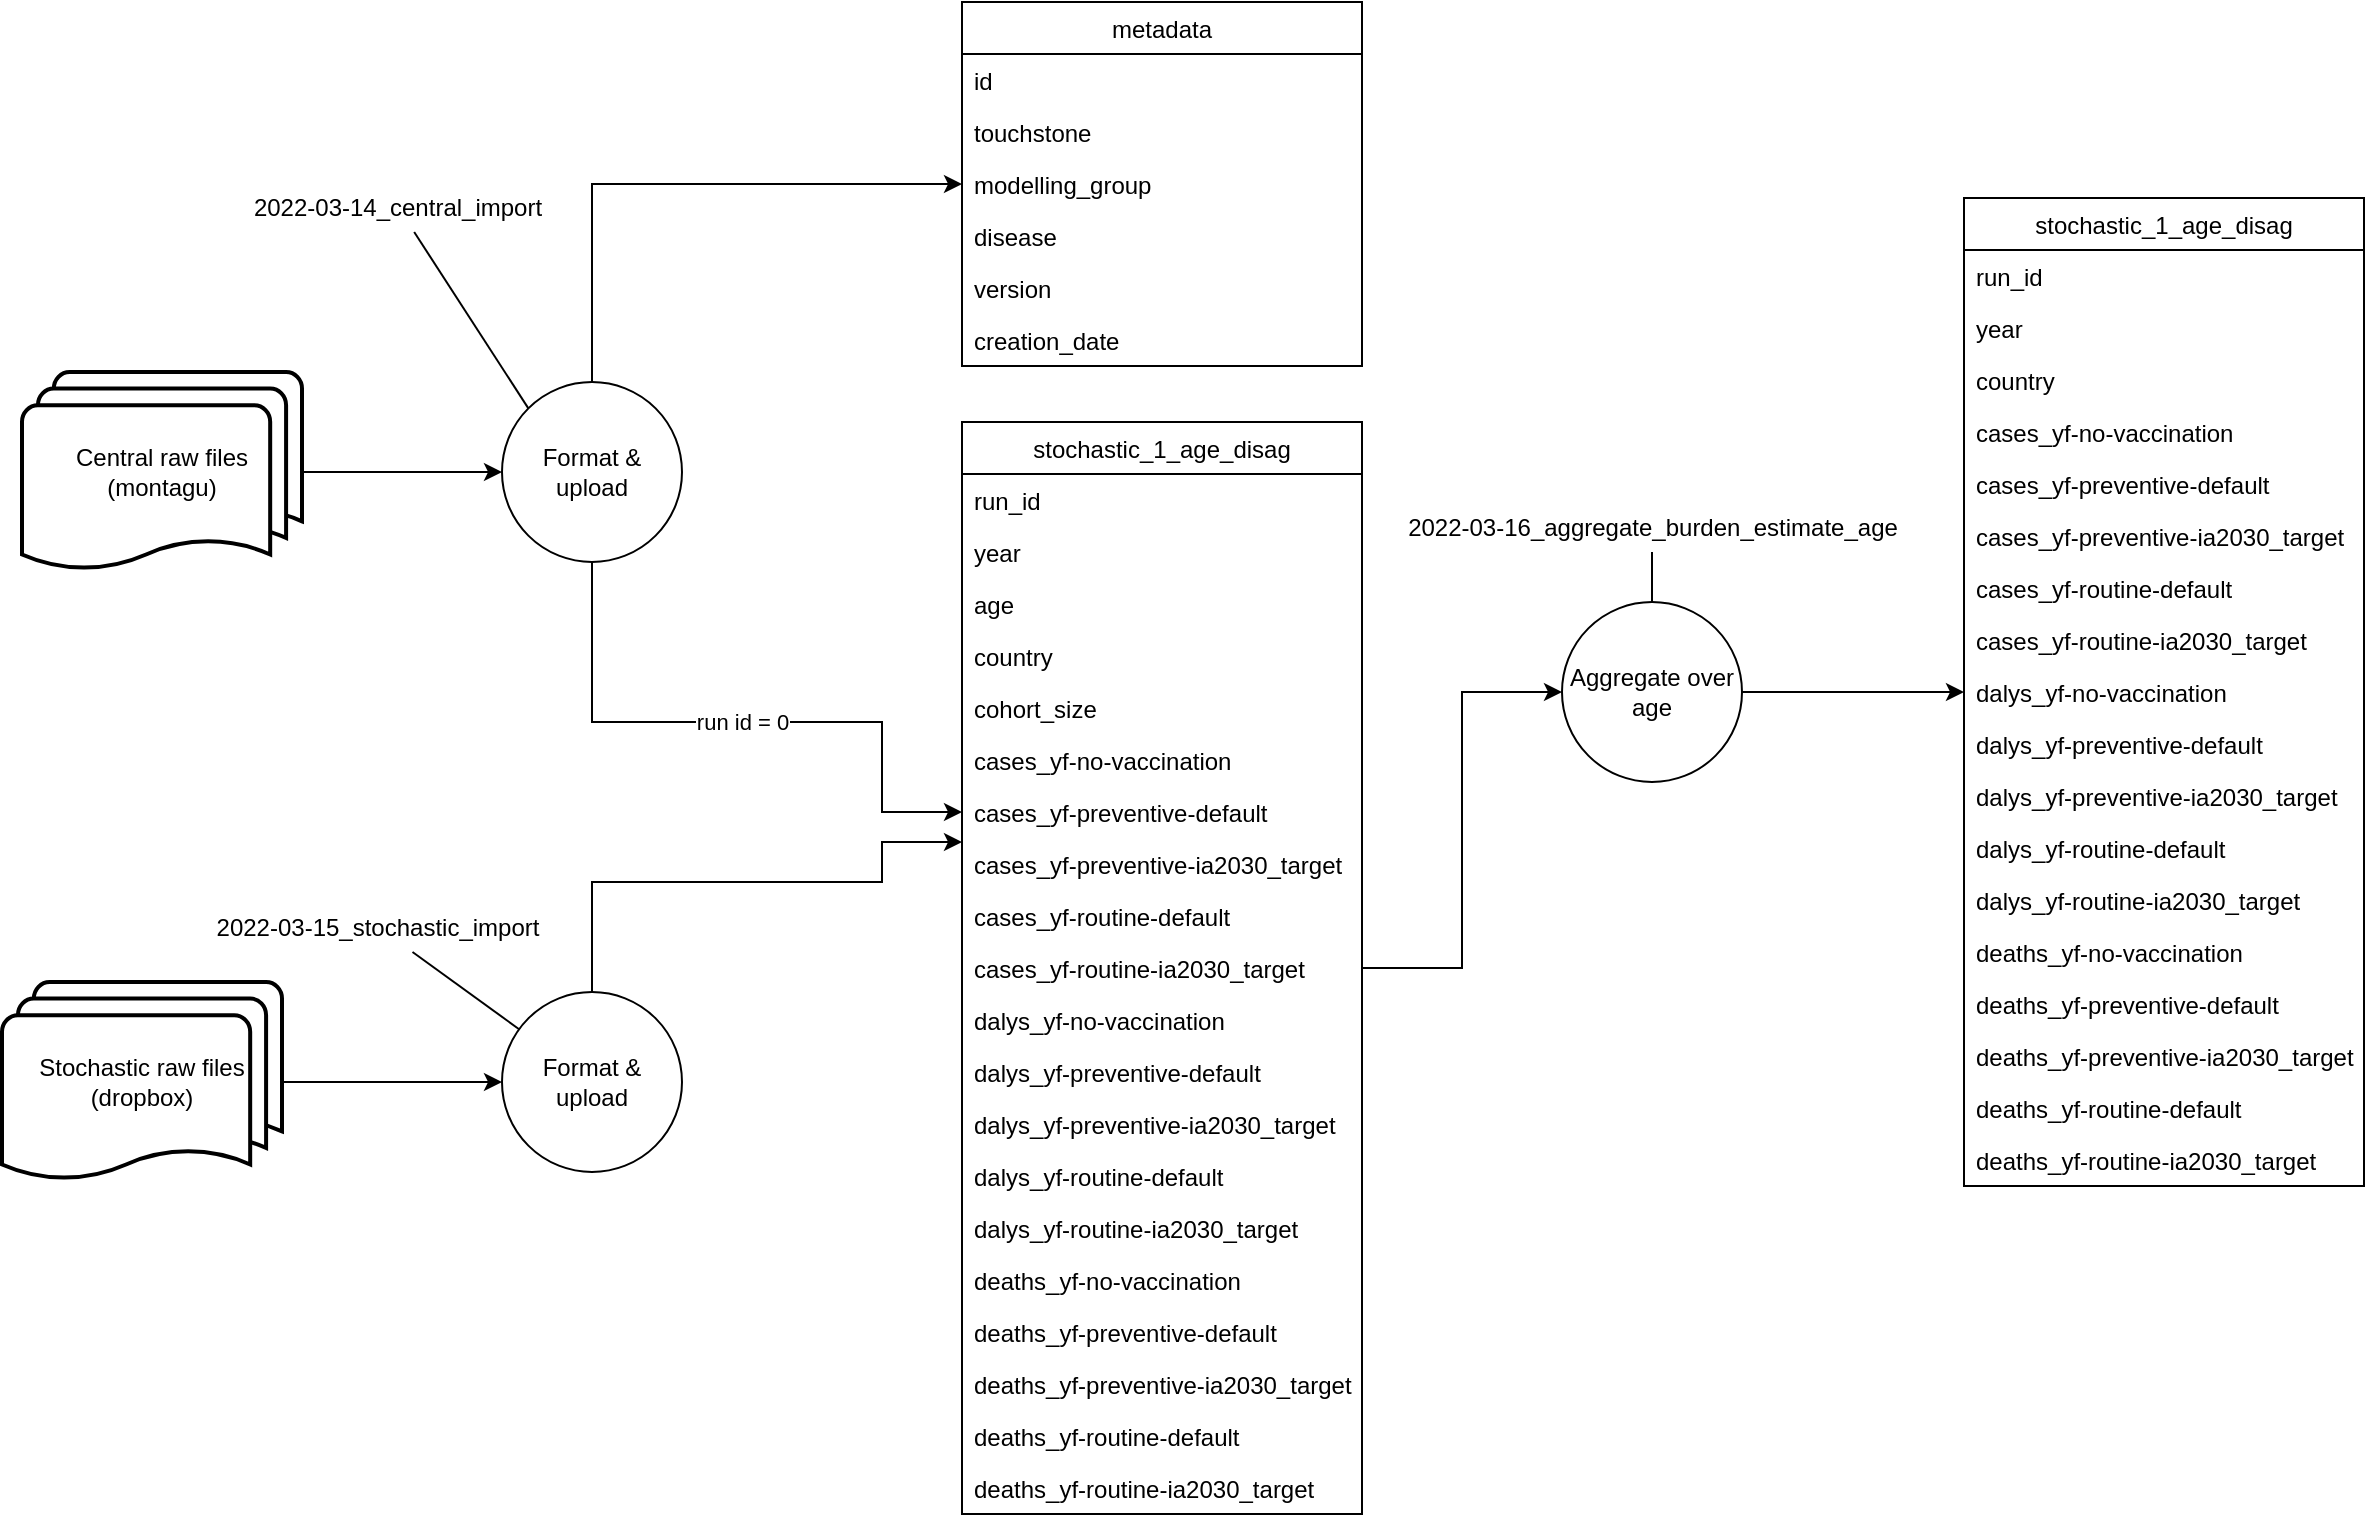 <mxfile version="16.5.1" type="device"><diagram id="mGxD8xT4z-HSewU-faGQ" name="Page-1"><mxGraphModel dx="1350" dy="878" grid="1" gridSize="10" guides="1" tooltips="1" connect="1" arrows="1" fold="1" page="1" pageScale="1" pageWidth="827" pageHeight="1169" math="0" shadow="0"><root><mxCell id="0"/><mxCell id="1" parent="0"/><mxCell id="gCDxa2Zwygsy5dwFKKMd-66" style="edgeStyle=orthogonalEdgeStyle;rounded=0;orthogonalLoop=1;jettySize=auto;html=1;" edge="1" parent="1" source="gCDxa2Zwygsy5dwFKKMd-1" target="gCDxa2Zwygsy5dwFKKMd-3"><mxGeometry relative="1" as="geometry"/></mxCell><mxCell id="gCDxa2Zwygsy5dwFKKMd-1" value="Stochastic raw files&lt;br&gt;(dropbox)" style="strokeWidth=2;html=1;shape=mxgraph.flowchart.multi-document;whiteSpace=wrap;" vertex="1" parent="1"><mxGeometry x="60" y="580" width="140" height="100" as="geometry"/></mxCell><mxCell id="gCDxa2Zwygsy5dwFKKMd-65" style="edgeStyle=orthogonalEdgeStyle;rounded=0;orthogonalLoop=1;jettySize=auto;html=1;" edge="1" parent="1" source="gCDxa2Zwygsy5dwFKKMd-2" target="gCDxa2Zwygsy5dwFKKMd-4"><mxGeometry relative="1" as="geometry"/></mxCell><mxCell id="gCDxa2Zwygsy5dwFKKMd-2" value="Central raw files&lt;br&gt;(montagu)" style="strokeWidth=2;html=1;shape=mxgraph.flowchart.multi-document;whiteSpace=wrap;" vertex="1" parent="1"><mxGeometry x="70" y="275" width="140" height="100" as="geometry"/></mxCell><mxCell id="gCDxa2Zwygsy5dwFKKMd-64" style="edgeStyle=orthogonalEdgeStyle;rounded=0;orthogonalLoop=1;jettySize=auto;html=1;" edge="1" parent="1" source="gCDxa2Zwygsy5dwFKKMd-3" target="gCDxa2Zwygsy5dwFKKMd-18"><mxGeometry relative="1" as="geometry"><Array as="points"><mxPoint x="355" y="530"/><mxPoint x="500" y="530"/><mxPoint x="500" y="510"/></Array></mxGeometry></mxCell><mxCell id="gCDxa2Zwygsy5dwFKKMd-3" value="Format &amp;amp; upload" style="ellipse;whiteSpace=wrap;html=1;aspect=fixed;" vertex="1" parent="1"><mxGeometry x="310" y="585" width="90" height="90" as="geometry"/></mxCell><mxCell id="gCDxa2Zwygsy5dwFKKMd-61" style="edgeStyle=orthogonalEdgeStyle;rounded=0;orthogonalLoop=1;jettySize=auto;html=1;" edge="1" parent="1" source="gCDxa2Zwygsy5dwFKKMd-4" target="gCDxa2Zwygsy5dwFKKMd-43"><mxGeometry relative="1" as="geometry"/></mxCell><mxCell id="gCDxa2Zwygsy5dwFKKMd-62" value="run id = 0" style="edgeStyle=orthogonalEdgeStyle;rounded=0;orthogonalLoop=1;jettySize=auto;html=1;" edge="1" parent="1" source="gCDxa2Zwygsy5dwFKKMd-4" target="gCDxa2Zwygsy5dwFKKMd-23"><mxGeometry relative="1" as="geometry"><Array as="points"><mxPoint x="355" y="450"/><mxPoint x="500" y="450"/><mxPoint x="500" y="495"/></Array></mxGeometry></mxCell><mxCell id="gCDxa2Zwygsy5dwFKKMd-4" value="Format &amp;amp; upload" style="ellipse;whiteSpace=wrap;html=1;aspect=fixed;" vertex="1" parent="1"><mxGeometry x="310" y="280" width="90" height="90" as="geometry"/></mxCell><mxCell id="gCDxa2Zwygsy5dwFKKMd-89" style="edgeStyle=orthogonalEdgeStyle;rounded=0;orthogonalLoop=1;jettySize=auto;html=1;entryX=0;entryY=0.5;entryDx=0;entryDy=0;" edge="1" parent="1" source="gCDxa2Zwygsy5dwFKKMd-18" target="gCDxa2Zwygsy5dwFKKMd-88"><mxGeometry relative="1" as="geometry"/></mxCell><mxCell id="gCDxa2Zwygsy5dwFKKMd-18" value="stochastic_1_age_disag" style="swimlane;fontStyle=0;childLayout=stackLayout;horizontal=1;startSize=26;fillColor=none;horizontalStack=0;resizeParent=1;resizeParentMax=0;resizeLast=0;collapsible=1;marginBottom=0;" vertex="1" parent="1"><mxGeometry x="540" y="300" width="200" height="546" as="geometry"><mxRectangle x="490" y="370" width="50" height="26" as="alternateBounds"/></mxGeometry></mxCell><mxCell id="gCDxa2Zwygsy5dwFKKMd-21" value="run_id" style="text;strokeColor=none;fillColor=none;align=left;verticalAlign=top;spacingLeft=4;spacingRight=4;overflow=hidden;rotatable=0;points=[[0,0.5],[1,0.5]];portConstraint=eastwest;" vertex="1" parent="gCDxa2Zwygsy5dwFKKMd-18"><mxGeometry y="26" width="200" height="26" as="geometry"/></mxCell><mxCell id="gCDxa2Zwygsy5dwFKKMd-19" value="year" style="text;strokeColor=none;fillColor=none;align=left;verticalAlign=top;spacingLeft=4;spacingRight=4;overflow=hidden;rotatable=0;points=[[0,0.5],[1,0.5]];portConstraint=eastwest;" vertex="1" parent="gCDxa2Zwygsy5dwFKKMd-18"><mxGeometry y="52" width="200" height="26" as="geometry"/></mxCell><mxCell id="gCDxa2Zwygsy5dwFKKMd-31" value="age" style="text;strokeColor=none;fillColor=none;align=left;verticalAlign=top;spacingLeft=4;spacingRight=4;overflow=hidden;rotatable=0;points=[[0,0.5],[1,0.5]];portConstraint=eastwest;" vertex="1" parent="gCDxa2Zwygsy5dwFKKMd-18"><mxGeometry y="78" width="200" height="26" as="geometry"/></mxCell><mxCell id="gCDxa2Zwygsy5dwFKKMd-20" value="country" style="text;strokeColor=none;fillColor=none;align=left;verticalAlign=top;spacingLeft=4;spacingRight=4;overflow=hidden;rotatable=0;points=[[0,0.5],[1,0.5]];portConstraint=eastwest;" vertex="1" parent="gCDxa2Zwygsy5dwFKKMd-18"><mxGeometry y="104" width="200" height="26" as="geometry"/></mxCell><mxCell id="gCDxa2Zwygsy5dwFKKMd-32" value="cohort_size" style="text;strokeColor=none;fillColor=none;align=left;verticalAlign=top;spacingLeft=4;spacingRight=4;overflow=hidden;rotatable=0;points=[[0,0.5],[1,0.5]];portConstraint=eastwest;" vertex="1" parent="gCDxa2Zwygsy5dwFKKMd-18"><mxGeometry y="130" width="200" height="26" as="geometry"/></mxCell><mxCell id="gCDxa2Zwygsy5dwFKKMd-22" value="cases_yf-no-vaccination" style="text;strokeColor=none;fillColor=none;align=left;verticalAlign=top;spacingLeft=4;spacingRight=4;overflow=hidden;rotatable=0;points=[[0,0.5],[1,0.5]];portConstraint=eastwest;" vertex="1" parent="gCDxa2Zwygsy5dwFKKMd-18"><mxGeometry y="156" width="200" height="26" as="geometry"/></mxCell><mxCell id="gCDxa2Zwygsy5dwFKKMd-23" value="cases_yf-preventive-default" style="text;strokeColor=none;fillColor=none;align=left;verticalAlign=top;spacingLeft=4;spacingRight=4;overflow=hidden;rotatable=0;points=[[0,0.5],[1,0.5]];portConstraint=eastwest;" vertex="1" parent="gCDxa2Zwygsy5dwFKKMd-18"><mxGeometry y="182" width="200" height="26" as="geometry"/></mxCell><mxCell id="gCDxa2Zwygsy5dwFKKMd-24" value="cases_yf-preventive-ia2030_target" style="text;strokeColor=none;fillColor=none;align=left;verticalAlign=top;spacingLeft=4;spacingRight=4;overflow=hidden;rotatable=0;points=[[0,0.5],[1,0.5]];portConstraint=eastwest;" vertex="1" parent="gCDxa2Zwygsy5dwFKKMd-18"><mxGeometry y="208" width="200" height="26" as="geometry"/></mxCell><mxCell id="gCDxa2Zwygsy5dwFKKMd-25" value="cases_yf-routine-default" style="text;strokeColor=none;fillColor=none;align=left;verticalAlign=top;spacingLeft=4;spacingRight=4;overflow=hidden;rotatable=0;points=[[0,0.5],[1,0.5]];portConstraint=eastwest;" vertex="1" parent="gCDxa2Zwygsy5dwFKKMd-18"><mxGeometry y="234" width="200" height="26" as="geometry"/></mxCell><mxCell id="gCDxa2Zwygsy5dwFKKMd-26" value="cases_yf-routine-ia2030_target" style="text;strokeColor=none;fillColor=none;align=left;verticalAlign=top;spacingLeft=4;spacingRight=4;overflow=hidden;rotatable=0;points=[[0,0.5],[1,0.5]];portConstraint=eastwest;" vertex="1" parent="gCDxa2Zwygsy5dwFKKMd-18"><mxGeometry y="260" width="200" height="26" as="geometry"/></mxCell><mxCell id="gCDxa2Zwygsy5dwFKKMd-27" value="dalys_yf-no-vaccination" style="text;strokeColor=none;fillColor=none;align=left;verticalAlign=top;spacingLeft=4;spacingRight=4;overflow=hidden;rotatable=0;points=[[0,0.5],[1,0.5]];portConstraint=eastwest;" vertex="1" parent="gCDxa2Zwygsy5dwFKKMd-18"><mxGeometry y="286" width="200" height="26" as="geometry"/></mxCell><mxCell id="gCDxa2Zwygsy5dwFKKMd-28" value="dalys_yf-preventive-default" style="text;strokeColor=none;fillColor=none;align=left;verticalAlign=top;spacingLeft=4;spacingRight=4;overflow=hidden;rotatable=0;points=[[0,0.5],[1,0.5]];portConstraint=eastwest;" vertex="1" parent="gCDxa2Zwygsy5dwFKKMd-18"><mxGeometry y="312" width="200" height="26" as="geometry"/></mxCell><mxCell id="gCDxa2Zwygsy5dwFKKMd-29" value="dalys_yf-preventive-ia2030_target" style="text;strokeColor=none;fillColor=none;align=left;verticalAlign=top;spacingLeft=4;spacingRight=4;overflow=hidden;rotatable=0;points=[[0,0.5],[1,0.5]];portConstraint=eastwest;" vertex="1" parent="gCDxa2Zwygsy5dwFKKMd-18"><mxGeometry y="338" width="200" height="26" as="geometry"/></mxCell><mxCell id="gCDxa2Zwygsy5dwFKKMd-30" value="dalys_yf-routine-default" style="text;strokeColor=none;fillColor=none;align=left;verticalAlign=top;spacingLeft=4;spacingRight=4;overflow=hidden;rotatable=0;points=[[0,0.5],[1,0.5]];portConstraint=eastwest;" vertex="1" parent="gCDxa2Zwygsy5dwFKKMd-18"><mxGeometry y="364" width="200" height="26" as="geometry"/></mxCell><mxCell id="gCDxa2Zwygsy5dwFKKMd-33" value="dalys_yf-routine-ia2030_target" style="text;strokeColor=none;fillColor=none;align=left;verticalAlign=top;spacingLeft=4;spacingRight=4;overflow=hidden;rotatable=0;points=[[0,0.5],[1,0.5]];portConstraint=eastwest;" vertex="1" parent="gCDxa2Zwygsy5dwFKKMd-18"><mxGeometry y="390" width="200" height="26" as="geometry"/></mxCell><mxCell id="gCDxa2Zwygsy5dwFKKMd-34" value="deaths_yf-no-vaccination" style="text;strokeColor=none;fillColor=none;align=left;verticalAlign=top;spacingLeft=4;spacingRight=4;overflow=hidden;rotatable=0;points=[[0,0.5],[1,0.5]];portConstraint=eastwest;" vertex="1" parent="gCDxa2Zwygsy5dwFKKMd-18"><mxGeometry y="416" width="200" height="26" as="geometry"/></mxCell><mxCell id="gCDxa2Zwygsy5dwFKKMd-35" value="deaths_yf-preventive-default" style="text;strokeColor=none;fillColor=none;align=left;verticalAlign=top;spacingLeft=4;spacingRight=4;overflow=hidden;rotatable=0;points=[[0,0.5],[1,0.5]];portConstraint=eastwest;" vertex="1" parent="gCDxa2Zwygsy5dwFKKMd-18"><mxGeometry y="442" width="200" height="26" as="geometry"/></mxCell><mxCell id="gCDxa2Zwygsy5dwFKKMd-36" value="deaths_yf-preventive-ia2030_target" style="text;strokeColor=none;fillColor=none;align=left;verticalAlign=top;spacingLeft=4;spacingRight=4;overflow=hidden;rotatable=0;points=[[0,0.5],[1,0.5]];portConstraint=eastwest;" vertex="1" parent="gCDxa2Zwygsy5dwFKKMd-18"><mxGeometry y="468" width="200" height="26" as="geometry"/></mxCell><mxCell id="gCDxa2Zwygsy5dwFKKMd-37" value="deaths_yf-routine-default" style="text;strokeColor=none;fillColor=none;align=left;verticalAlign=top;spacingLeft=4;spacingRight=4;overflow=hidden;rotatable=0;points=[[0,0.5],[1,0.5]];portConstraint=eastwest;" vertex="1" parent="gCDxa2Zwygsy5dwFKKMd-18"><mxGeometry y="494" width="200" height="26" as="geometry"/></mxCell><mxCell id="gCDxa2Zwygsy5dwFKKMd-38" value="deaths_yf-routine-ia2030_target" style="text;strokeColor=none;fillColor=none;align=left;verticalAlign=top;spacingLeft=4;spacingRight=4;overflow=hidden;rotatable=0;points=[[0,0.5],[1,0.5]];portConstraint=eastwest;" vertex="1" parent="gCDxa2Zwygsy5dwFKKMd-18"><mxGeometry y="520" width="200" height="26" as="geometry"/></mxCell><mxCell id="gCDxa2Zwygsy5dwFKKMd-40" value="metadata" style="swimlane;fontStyle=0;childLayout=stackLayout;horizontal=1;startSize=26;fillColor=none;horizontalStack=0;resizeParent=1;resizeParentMax=0;resizeLast=0;collapsible=1;marginBottom=0;" vertex="1" parent="1"><mxGeometry x="540" y="90" width="200" height="182" as="geometry"><mxRectangle x="490" y="370" width="50" height="26" as="alternateBounds"/></mxGeometry></mxCell><mxCell id="gCDxa2Zwygsy5dwFKKMd-41" value="id" style="text;strokeColor=none;fillColor=none;align=left;verticalAlign=top;spacingLeft=4;spacingRight=4;overflow=hidden;rotatable=0;points=[[0,0.5],[1,0.5]];portConstraint=eastwest;" vertex="1" parent="gCDxa2Zwygsy5dwFKKMd-40"><mxGeometry y="26" width="200" height="26" as="geometry"/></mxCell><mxCell id="gCDxa2Zwygsy5dwFKKMd-42" value="touchstone" style="text;strokeColor=none;fillColor=none;align=left;verticalAlign=top;spacingLeft=4;spacingRight=4;overflow=hidden;rotatable=0;points=[[0,0.5],[1,0.5]];portConstraint=eastwest;" vertex="1" parent="gCDxa2Zwygsy5dwFKKMd-40"><mxGeometry y="52" width="200" height="26" as="geometry"/></mxCell><mxCell id="gCDxa2Zwygsy5dwFKKMd-43" value="modelling_group" style="text;strokeColor=none;fillColor=none;align=left;verticalAlign=top;spacingLeft=4;spacingRight=4;overflow=hidden;rotatable=0;points=[[0,0.5],[1,0.5]];portConstraint=eastwest;" vertex="1" parent="gCDxa2Zwygsy5dwFKKMd-40"><mxGeometry y="78" width="200" height="26" as="geometry"/></mxCell><mxCell id="gCDxa2Zwygsy5dwFKKMd-44" value="disease" style="text;strokeColor=none;fillColor=none;align=left;verticalAlign=top;spacingLeft=4;spacingRight=4;overflow=hidden;rotatable=0;points=[[0,0.5],[1,0.5]];portConstraint=eastwest;" vertex="1" parent="gCDxa2Zwygsy5dwFKKMd-40"><mxGeometry y="104" width="200" height="26" as="geometry"/></mxCell><mxCell id="gCDxa2Zwygsy5dwFKKMd-45" value="version" style="text;strokeColor=none;fillColor=none;align=left;verticalAlign=top;spacingLeft=4;spacingRight=4;overflow=hidden;rotatable=0;points=[[0,0.5],[1,0.5]];portConstraint=eastwest;" vertex="1" parent="gCDxa2Zwygsy5dwFKKMd-40"><mxGeometry y="130" width="200" height="26" as="geometry"/></mxCell><mxCell id="gCDxa2Zwygsy5dwFKKMd-46" value="creation_date" style="text;strokeColor=none;fillColor=none;align=left;verticalAlign=top;spacingLeft=4;spacingRight=4;overflow=hidden;rotatable=0;points=[[0,0.5],[1,0.5]];portConstraint=eastwest;" vertex="1" parent="gCDxa2Zwygsy5dwFKKMd-40"><mxGeometry y="156" width="200" height="26" as="geometry"/></mxCell><mxCell id="gCDxa2Zwygsy5dwFKKMd-67" value="stochastic_1_age_disag" style="swimlane;fontStyle=0;childLayout=stackLayout;horizontal=1;startSize=26;fillColor=none;horizontalStack=0;resizeParent=1;resizeParentMax=0;resizeLast=0;collapsible=1;marginBottom=0;" vertex="1" parent="1"><mxGeometry x="1041" y="188" width="200" height="494" as="geometry"><mxRectangle x="490" y="370" width="50" height="26" as="alternateBounds"/></mxGeometry></mxCell><mxCell id="gCDxa2Zwygsy5dwFKKMd-68" value="run_id" style="text;strokeColor=none;fillColor=none;align=left;verticalAlign=top;spacingLeft=4;spacingRight=4;overflow=hidden;rotatable=0;points=[[0,0.5],[1,0.5]];portConstraint=eastwest;" vertex="1" parent="gCDxa2Zwygsy5dwFKKMd-67"><mxGeometry y="26" width="200" height="26" as="geometry"/></mxCell><mxCell id="gCDxa2Zwygsy5dwFKKMd-69" value="year" style="text;strokeColor=none;fillColor=none;align=left;verticalAlign=top;spacingLeft=4;spacingRight=4;overflow=hidden;rotatable=0;points=[[0,0.5],[1,0.5]];portConstraint=eastwest;" vertex="1" parent="gCDxa2Zwygsy5dwFKKMd-67"><mxGeometry y="52" width="200" height="26" as="geometry"/></mxCell><mxCell id="gCDxa2Zwygsy5dwFKKMd-71" value="country" style="text;strokeColor=none;fillColor=none;align=left;verticalAlign=top;spacingLeft=4;spacingRight=4;overflow=hidden;rotatable=0;points=[[0,0.5],[1,0.5]];portConstraint=eastwest;" vertex="1" parent="gCDxa2Zwygsy5dwFKKMd-67"><mxGeometry y="78" width="200" height="26" as="geometry"/></mxCell><mxCell id="gCDxa2Zwygsy5dwFKKMd-73" value="cases_yf-no-vaccination" style="text;strokeColor=none;fillColor=none;align=left;verticalAlign=top;spacingLeft=4;spacingRight=4;overflow=hidden;rotatable=0;points=[[0,0.5],[1,0.5]];portConstraint=eastwest;" vertex="1" parent="gCDxa2Zwygsy5dwFKKMd-67"><mxGeometry y="104" width="200" height="26" as="geometry"/></mxCell><mxCell id="gCDxa2Zwygsy5dwFKKMd-74" value="cases_yf-preventive-default" style="text;strokeColor=none;fillColor=none;align=left;verticalAlign=top;spacingLeft=4;spacingRight=4;overflow=hidden;rotatable=0;points=[[0,0.5],[1,0.5]];portConstraint=eastwest;" vertex="1" parent="gCDxa2Zwygsy5dwFKKMd-67"><mxGeometry y="130" width="200" height="26" as="geometry"/></mxCell><mxCell id="gCDxa2Zwygsy5dwFKKMd-75" value="cases_yf-preventive-ia2030_target" style="text;strokeColor=none;fillColor=none;align=left;verticalAlign=top;spacingLeft=4;spacingRight=4;overflow=hidden;rotatable=0;points=[[0,0.5],[1,0.5]];portConstraint=eastwest;" vertex="1" parent="gCDxa2Zwygsy5dwFKKMd-67"><mxGeometry y="156" width="200" height="26" as="geometry"/></mxCell><mxCell id="gCDxa2Zwygsy5dwFKKMd-76" value="cases_yf-routine-default" style="text;strokeColor=none;fillColor=none;align=left;verticalAlign=top;spacingLeft=4;spacingRight=4;overflow=hidden;rotatable=0;points=[[0,0.5],[1,0.5]];portConstraint=eastwest;" vertex="1" parent="gCDxa2Zwygsy5dwFKKMd-67"><mxGeometry y="182" width="200" height="26" as="geometry"/></mxCell><mxCell id="gCDxa2Zwygsy5dwFKKMd-77" value="cases_yf-routine-ia2030_target" style="text;strokeColor=none;fillColor=none;align=left;verticalAlign=top;spacingLeft=4;spacingRight=4;overflow=hidden;rotatable=0;points=[[0,0.5],[1,0.5]];portConstraint=eastwest;" vertex="1" parent="gCDxa2Zwygsy5dwFKKMd-67"><mxGeometry y="208" width="200" height="26" as="geometry"/></mxCell><mxCell id="gCDxa2Zwygsy5dwFKKMd-78" value="dalys_yf-no-vaccination" style="text;strokeColor=none;fillColor=none;align=left;verticalAlign=top;spacingLeft=4;spacingRight=4;overflow=hidden;rotatable=0;points=[[0,0.5],[1,0.5]];portConstraint=eastwest;" vertex="1" parent="gCDxa2Zwygsy5dwFKKMd-67"><mxGeometry y="234" width="200" height="26" as="geometry"/></mxCell><mxCell id="gCDxa2Zwygsy5dwFKKMd-79" value="dalys_yf-preventive-default" style="text;strokeColor=none;fillColor=none;align=left;verticalAlign=top;spacingLeft=4;spacingRight=4;overflow=hidden;rotatable=0;points=[[0,0.5],[1,0.5]];portConstraint=eastwest;" vertex="1" parent="gCDxa2Zwygsy5dwFKKMd-67"><mxGeometry y="260" width="200" height="26" as="geometry"/></mxCell><mxCell id="gCDxa2Zwygsy5dwFKKMd-80" value="dalys_yf-preventive-ia2030_target" style="text;strokeColor=none;fillColor=none;align=left;verticalAlign=top;spacingLeft=4;spacingRight=4;overflow=hidden;rotatable=0;points=[[0,0.5],[1,0.5]];portConstraint=eastwest;" vertex="1" parent="gCDxa2Zwygsy5dwFKKMd-67"><mxGeometry y="286" width="200" height="26" as="geometry"/></mxCell><mxCell id="gCDxa2Zwygsy5dwFKKMd-81" value="dalys_yf-routine-default" style="text;strokeColor=none;fillColor=none;align=left;verticalAlign=top;spacingLeft=4;spacingRight=4;overflow=hidden;rotatable=0;points=[[0,0.5],[1,0.5]];portConstraint=eastwest;" vertex="1" parent="gCDxa2Zwygsy5dwFKKMd-67"><mxGeometry y="312" width="200" height="26" as="geometry"/></mxCell><mxCell id="gCDxa2Zwygsy5dwFKKMd-82" value="dalys_yf-routine-ia2030_target" style="text;strokeColor=none;fillColor=none;align=left;verticalAlign=top;spacingLeft=4;spacingRight=4;overflow=hidden;rotatable=0;points=[[0,0.5],[1,0.5]];portConstraint=eastwest;" vertex="1" parent="gCDxa2Zwygsy5dwFKKMd-67"><mxGeometry y="338" width="200" height="26" as="geometry"/></mxCell><mxCell id="gCDxa2Zwygsy5dwFKKMd-83" value="deaths_yf-no-vaccination" style="text;strokeColor=none;fillColor=none;align=left;verticalAlign=top;spacingLeft=4;spacingRight=4;overflow=hidden;rotatable=0;points=[[0,0.5],[1,0.5]];portConstraint=eastwest;" vertex="1" parent="gCDxa2Zwygsy5dwFKKMd-67"><mxGeometry y="364" width="200" height="26" as="geometry"/></mxCell><mxCell id="gCDxa2Zwygsy5dwFKKMd-84" value="deaths_yf-preventive-default" style="text;strokeColor=none;fillColor=none;align=left;verticalAlign=top;spacingLeft=4;spacingRight=4;overflow=hidden;rotatable=0;points=[[0,0.5],[1,0.5]];portConstraint=eastwest;" vertex="1" parent="gCDxa2Zwygsy5dwFKKMd-67"><mxGeometry y="390" width="200" height="26" as="geometry"/></mxCell><mxCell id="gCDxa2Zwygsy5dwFKKMd-85" value="deaths_yf-preventive-ia2030_target" style="text;strokeColor=none;fillColor=none;align=left;verticalAlign=top;spacingLeft=4;spacingRight=4;overflow=hidden;rotatable=0;points=[[0,0.5],[1,0.5]];portConstraint=eastwest;" vertex="1" parent="gCDxa2Zwygsy5dwFKKMd-67"><mxGeometry y="416" width="200" height="26" as="geometry"/></mxCell><mxCell id="gCDxa2Zwygsy5dwFKKMd-86" value="deaths_yf-routine-default" style="text;strokeColor=none;fillColor=none;align=left;verticalAlign=top;spacingLeft=4;spacingRight=4;overflow=hidden;rotatable=0;points=[[0,0.5],[1,0.5]];portConstraint=eastwest;" vertex="1" parent="gCDxa2Zwygsy5dwFKKMd-67"><mxGeometry y="442" width="200" height="26" as="geometry"/></mxCell><mxCell id="gCDxa2Zwygsy5dwFKKMd-87" value="deaths_yf-routine-ia2030_target" style="text;strokeColor=none;fillColor=none;align=left;verticalAlign=top;spacingLeft=4;spacingRight=4;overflow=hidden;rotatable=0;points=[[0,0.5],[1,0.5]];portConstraint=eastwest;" vertex="1" parent="gCDxa2Zwygsy5dwFKKMd-67"><mxGeometry y="468" width="200" height="26" as="geometry"/></mxCell><mxCell id="gCDxa2Zwygsy5dwFKKMd-90" style="edgeStyle=orthogonalEdgeStyle;rounded=0;orthogonalLoop=1;jettySize=auto;html=1;" edge="1" parent="1" source="gCDxa2Zwygsy5dwFKKMd-88" target="gCDxa2Zwygsy5dwFKKMd-67"><mxGeometry relative="1" as="geometry"/></mxCell><mxCell id="gCDxa2Zwygsy5dwFKKMd-88" value="Aggregate over age" style="ellipse;whiteSpace=wrap;html=1;aspect=fixed;" vertex="1" parent="1"><mxGeometry x="840" y="390" width="90" height="90" as="geometry"/></mxCell><mxCell id="gCDxa2Zwygsy5dwFKKMd-93" style="rounded=0;orthogonalLoop=1;jettySize=auto;html=1;entryX=0;entryY=0;entryDx=0;entryDy=0;endArrow=none;endFill=0;" edge="1" parent="1" source="gCDxa2Zwygsy5dwFKKMd-91" target="gCDxa2Zwygsy5dwFKKMd-4"><mxGeometry relative="1" as="geometry"/></mxCell><mxCell id="gCDxa2Zwygsy5dwFKKMd-91" value="2022-03-14_central_import" style="text;html=1;strokeColor=none;fillColor=none;align=center;verticalAlign=middle;whiteSpace=wrap;rounded=0;" vertex="1" parent="1"><mxGeometry x="170" y="180" width="176" height="25" as="geometry"/></mxCell><mxCell id="gCDxa2Zwygsy5dwFKKMd-95" style="edgeStyle=none;rounded=0;orthogonalLoop=1;jettySize=auto;html=1;endArrow=none;endFill=0;" edge="1" parent="1" source="gCDxa2Zwygsy5dwFKKMd-94" target="gCDxa2Zwygsy5dwFKKMd-3"><mxGeometry relative="1" as="geometry"/></mxCell><mxCell id="gCDxa2Zwygsy5dwFKKMd-94" value="2022-03-15_stochastic_import" style="text;html=1;strokeColor=none;fillColor=none;align=center;verticalAlign=middle;whiteSpace=wrap;rounded=0;" vertex="1" parent="1"><mxGeometry x="160" y="540" width="176" height="25" as="geometry"/></mxCell><mxCell id="gCDxa2Zwygsy5dwFKKMd-97" style="edgeStyle=none;rounded=0;orthogonalLoop=1;jettySize=auto;html=1;endArrow=none;endFill=0;" edge="1" parent="1" source="gCDxa2Zwygsy5dwFKKMd-96" target="gCDxa2Zwygsy5dwFKKMd-88"><mxGeometry relative="1" as="geometry"/></mxCell><mxCell id="gCDxa2Zwygsy5dwFKKMd-96" value="2022-03-16_aggregate_burden_estimate_age" style="text;html=1;strokeColor=none;fillColor=none;align=center;verticalAlign=middle;whiteSpace=wrap;rounded=0;" vertex="1" parent="1"><mxGeometry x="758.5" y="340" width="253" height="25" as="geometry"/></mxCell></root></mxGraphModel></diagram></mxfile>